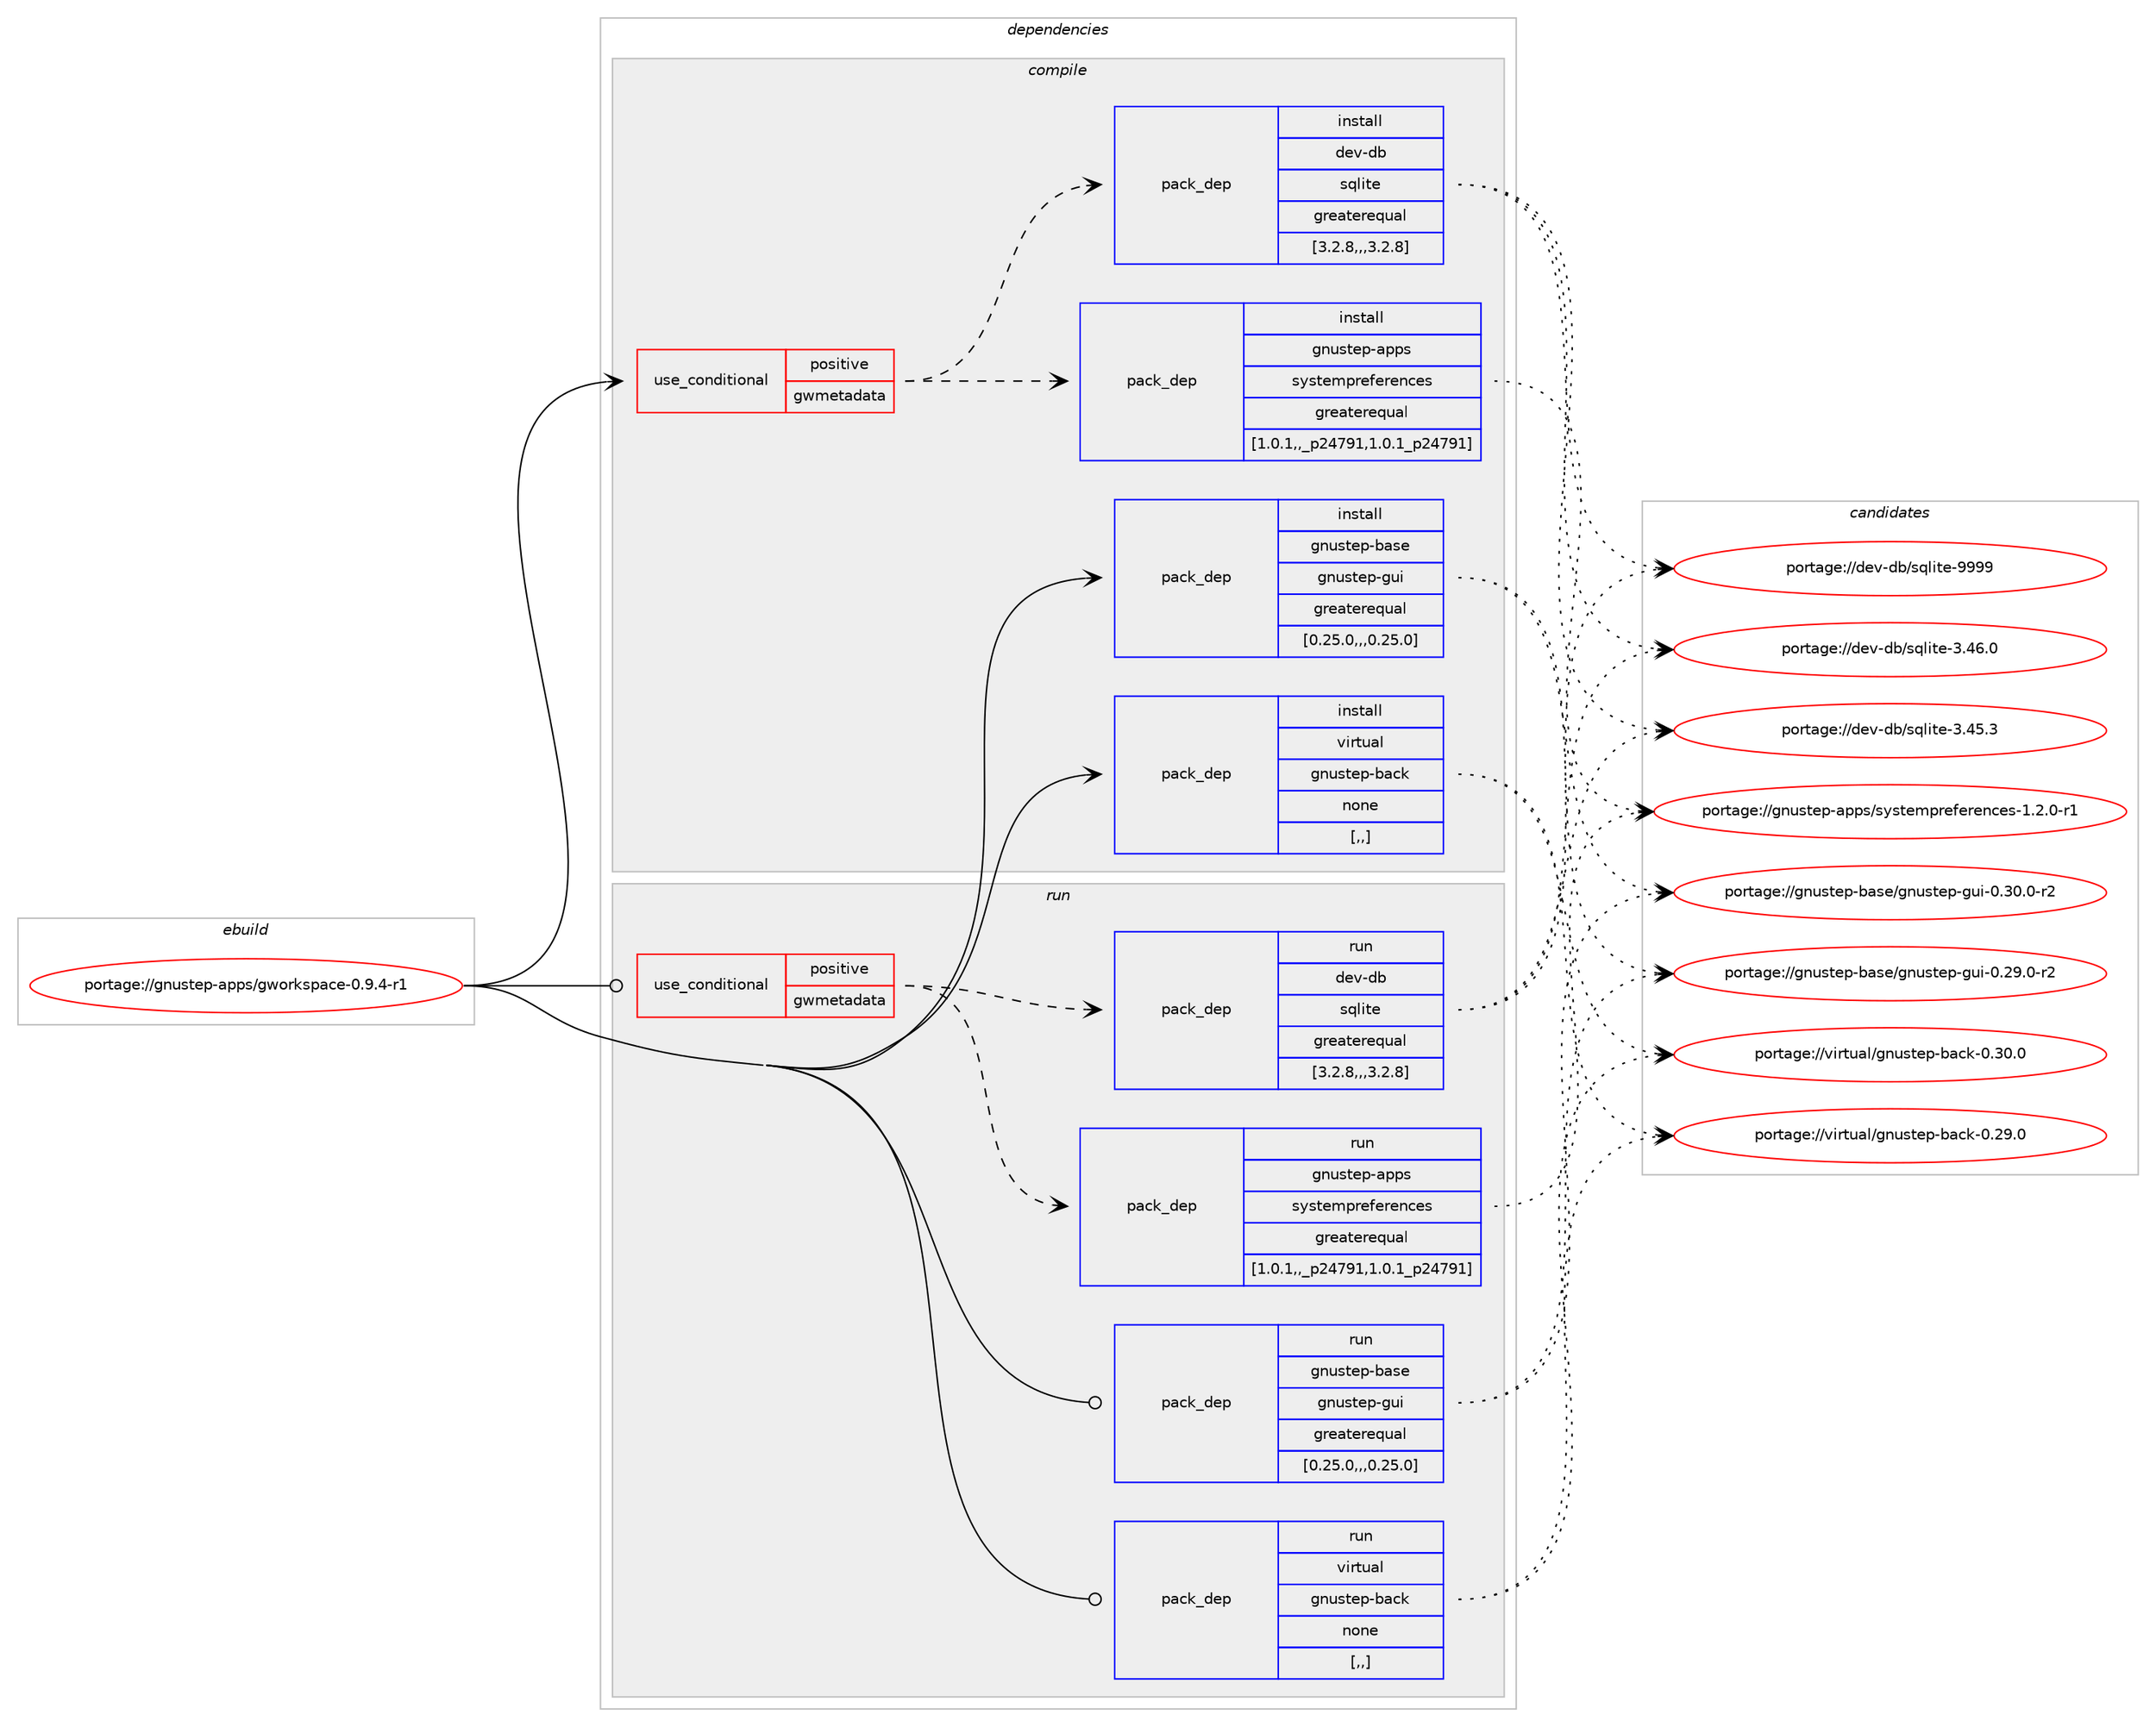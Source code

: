 digraph prolog {

# *************
# Graph options
# *************

newrank=true;
concentrate=true;
compound=true;
graph [rankdir=LR,fontname=Helvetica,fontsize=10,ranksep=1.5];#, ranksep=2.5, nodesep=0.2];
edge  [arrowhead=vee];
node  [fontname=Helvetica,fontsize=10];

# **********
# The ebuild
# **********

subgraph cluster_leftcol {
color=gray;
rank=same;
label=<<i>ebuild</i>>;
id [label="portage://gnustep-apps/gworkspace-0.9.4-r1", color=red, width=4, href="../gnustep-apps/gworkspace-0.9.4-r1.svg"];
}

# ****************
# The dependencies
# ****************

subgraph cluster_midcol {
color=gray;
label=<<i>dependencies</i>>;
subgraph cluster_compile {
fillcolor="#eeeeee";
style=filled;
label=<<i>compile</i>>;
subgraph cond65584 {
dependency239988 [label=<<TABLE BORDER="0" CELLBORDER="1" CELLSPACING="0" CELLPADDING="4"><TR><TD ROWSPAN="3" CELLPADDING="10">use_conditional</TD></TR><TR><TD>positive</TD></TR><TR><TD>gwmetadata</TD></TR></TABLE>>, shape=none, color=red];
subgraph pack172858 {
dependency239989 [label=<<TABLE BORDER="0" CELLBORDER="1" CELLSPACING="0" CELLPADDING="4" WIDTH="220"><TR><TD ROWSPAN="6" CELLPADDING="30">pack_dep</TD></TR><TR><TD WIDTH="110">install</TD></TR><TR><TD>gnustep-apps</TD></TR><TR><TD>systempreferences</TD></TR><TR><TD>greaterequal</TD></TR><TR><TD>[1.0.1,,_p24791,1.0.1_p24791]</TD></TR></TABLE>>, shape=none, color=blue];
}
dependency239988:e -> dependency239989:w [weight=20,style="dashed",arrowhead="vee"];
subgraph pack172859 {
dependency239990 [label=<<TABLE BORDER="0" CELLBORDER="1" CELLSPACING="0" CELLPADDING="4" WIDTH="220"><TR><TD ROWSPAN="6" CELLPADDING="30">pack_dep</TD></TR><TR><TD WIDTH="110">install</TD></TR><TR><TD>dev-db</TD></TR><TR><TD>sqlite</TD></TR><TR><TD>greaterequal</TD></TR><TR><TD>[3.2.8,,,3.2.8]</TD></TR></TABLE>>, shape=none, color=blue];
}
dependency239988:e -> dependency239990:w [weight=20,style="dashed",arrowhead="vee"];
}
id:e -> dependency239988:w [weight=20,style="solid",arrowhead="vee"];
subgraph pack172860 {
dependency239991 [label=<<TABLE BORDER="0" CELLBORDER="1" CELLSPACING="0" CELLPADDING="4" WIDTH="220"><TR><TD ROWSPAN="6" CELLPADDING="30">pack_dep</TD></TR><TR><TD WIDTH="110">install</TD></TR><TR><TD>gnustep-base</TD></TR><TR><TD>gnustep-gui</TD></TR><TR><TD>greaterequal</TD></TR><TR><TD>[0.25.0,,,0.25.0]</TD></TR></TABLE>>, shape=none, color=blue];
}
id:e -> dependency239991:w [weight=20,style="solid",arrowhead="vee"];
subgraph pack172861 {
dependency239992 [label=<<TABLE BORDER="0" CELLBORDER="1" CELLSPACING="0" CELLPADDING="4" WIDTH="220"><TR><TD ROWSPAN="6" CELLPADDING="30">pack_dep</TD></TR><TR><TD WIDTH="110">install</TD></TR><TR><TD>virtual</TD></TR><TR><TD>gnustep-back</TD></TR><TR><TD>none</TD></TR><TR><TD>[,,]</TD></TR></TABLE>>, shape=none, color=blue];
}
id:e -> dependency239992:w [weight=20,style="solid",arrowhead="vee"];
}
subgraph cluster_compileandrun {
fillcolor="#eeeeee";
style=filled;
label=<<i>compile and run</i>>;
}
subgraph cluster_run {
fillcolor="#eeeeee";
style=filled;
label=<<i>run</i>>;
subgraph cond65585 {
dependency239993 [label=<<TABLE BORDER="0" CELLBORDER="1" CELLSPACING="0" CELLPADDING="4"><TR><TD ROWSPAN="3" CELLPADDING="10">use_conditional</TD></TR><TR><TD>positive</TD></TR><TR><TD>gwmetadata</TD></TR></TABLE>>, shape=none, color=red];
subgraph pack172862 {
dependency239994 [label=<<TABLE BORDER="0" CELLBORDER="1" CELLSPACING="0" CELLPADDING="4" WIDTH="220"><TR><TD ROWSPAN="6" CELLPADDING="30">pack_dep</TD></TR><TR><TD WIDTH="110">run</TD></TR><TR><TD>gnustep-apps</TD></TR><TR><TD>systempreferences</TD></TR><TR><TD>greaterequal</TD></TR><TR><TD>[1.0.1,,_p24791,1.0.1_p24791]</TD></TR></TABLE>>, shape=none, color=blue];
}
dependency239993:e -> dependency239994:w [weight=20,style="dashed",arrowhead="vee"];
subgraph pack172863 {
dependency239995 [label=<<TABLE BORDER="0" CELLBORDER="1" CELLSPACING="0" CELLPADDING="4" WIDTH="220"><TR><TD ROWSPAN="6" CELLPADDING="30">pack_dep</TD></TR><TR><TD WIDTH="110">run</TD></TR><TR><TD>dev-db</TD></TR><TR><TD>sqlite</TD></TR><TR><TD>greaterequal</TD></TR><TR><TD>[3.2.8,,,3.2.8]</TD></TR></TABLE>>, shape=none, color=blue];
}
dependency239993:e -> dependency239995:w [weight=20,style="dashed",arrowhead="vee"];
}
id:e -> dependency239993:w [weight=20,style="solid",arrowhead="odot"];
subgraph pack172864 {
dependency239996 [label=<<TABLE BORDER="0" CELLBORDER="1" CELLSPACING="0" CELLPADDING="4" WIDTH="220"><TR><TD ROWSPAN="6" CELLPADDING="30">pack_dep</TD></TR><TR><TD WIDTH="110">run</TD></TR><TR><TD>gnustep-base</TD></TR><TR><TD>gnustep-gui</TD></TR><TR><TD>greaterequal</TD></TR><TR><TD>[0.25.0,,,0.25.0]</TD></TR></TABLE>>, shape=none, color=blue];
}
id:e -> dependency239996:w [weight=20,style="solid",arrowhead="odot"];
subgraph pack172865 {
dependency239997 [label=<<TABLE BORDER="0" CELLBORDER="1" CELLSPACING="0" CELLPADDING="4" WIDTH="220"><TR><TD ROWSPAN="6" CELLPADDING="30">pack_dep</TD></TR><TR><TD WIDTH="110">run</TD></TR><TR><TD>virtual</TD></TR><TR><TD>gnustep-back</TD></TR><TR><TD>none</TD></TR><TR><TD>[,,]</TD></TR></TABLE>>, shape=none, color=blue];
}
id:e -> dependency239997:w [weight=20,style="solid",arrowhead="odot"];
}
}

# **************
# The candidates
# **************

subgraph cluster_choices {
rank=same;
color=gray;
label=<<i>candidates</i>>;

subgraph choice172858 {
color=black;
nodesep=1;
choice103110117115116101112459711211211547115121115116101109112114101102101114101110991011154549465046484511449 [label="portage://gnustep-apps/systempreferences-1.2.0-r1", color=red, width=4,href="../gnustep-apps/systempreferences-1.2.0-r1.svg"];
dependency239989:e -> choice103110117115116101112459711211211547115121115116101109112114101102101114101110991011154549465046484511449:w [style=dotted,weight="100"];
}
subgraph choice172859 {
color=black;
nodesep=1;
choice1001011184510098471151131081051161014557575757 [label="portage://dev-db/sqlite-9999", color=red, width=4,href="../dev-db/sqlite-9999.svg"];
choice10010111845100984711511310810511610145514652544648 [label="portage://dev-db/sqlite-3.46.0", color=red, width=4,href="../dev-db/sqlite-3.46.0.svg"];
choice10010111845100984711511310810511610145514652534651 [label="portage://dev-db/sqlite-3.45.3", color=red, width=4,href="../dev-db/sqlite-3.45.3.svg"];
dependency239990:e -> choice1001011184510098471151131081051161014557575757:w [style=dotted,weight="100"];
dependency239990:e -> choice10010111845100984711511310810511610145514652544648:w [style=dotted,weight="100"];
dependency239990:e -> choice10010111845100984711511310810511610145514652534651:w [style=dotted,weight="100"];
}
subgraph choice172860 {
color=black;
nodesep=1;
choice1031101171151161011124598971151014710311011711511610111245103117105454846514846484511450 [label="portage://gnustep-base/gnustep-gui-0.30.0-r2", color=red, width=4,href="../gnustep-base/gnustep-gui-0.30.0-r2.svg"];
choice1031101171151161011124598971151014710311011711511610111245103117105454846505746484511450 [label="portage://gnustep-base/gnustep-gui-0.29.0-r2", color=red, width=4,href="../gnustep-base/gnustep-gui-0.29.0-r2.svg"];
dependency239991:e -> choice1031101171151161011124598971151014710311011711511610111245103117105454846514846484511450:w [style=dotted,weight="100"];
dependency239991:e -> choice1031101171151161011124598971151014710311011711511610111245103117105454846505746484511450:w [style=dotted,weight="100"];
}
subgraph choice172861 {
color=black;
nodesep=1;
choice11810511411611797108471031101171151161011124598979910745484651484648 [label="portage://virtual/gnustep-back-0.30.0", color=red, width=4,href="../virtual/gnustep-back-0.30.0.svg"];
choice11810511411611797108471031101171151161011124598979910745484650574648 [label="portage://virtual/gnustep-back-0.29.0", color=red, width=4,href="../virtual/gnustep-back-0.29.0.svg"];
dependency239992:e -> choice11810511411611797108471031101171151161011124598979910745484651484648:w [style=dotted,weight="100"];
dependency239992:e -> choice11810511411611797108471031101171151161011124598979910745484650574648:w [style=dotted,weight="100"];
}
subgraph choice172862 {
color=black;
nodesep=1;
choice103110117115116101112459711211211547115121115116101109112114101102101114101110991011154549465046484511449 [label="portage://gnustep-apps/systempreferences-1.2.0-r1", color=red, width=4,href="../gnustep-apps/systempreferences-1.2.0-r1.svg"];
dependency239994:e -> choice103110117115116101112459711211211547115121115116101109112114101102101114101110991011154549465046484511449:w [style=dotted,weight="100"];
}
subgraph choice172863 {
color=black;
nodesep=1;
choice1001011184510098471151131081051161014557575757 [label="portage://dev-db/sqlite-9999", color=red, width=4,href="../dev-db/sqlite-9999.svg"];
choice10010111845100984711511310810511610145514652544648 [label="portage://dev-db/sqlite-3.46.0", color=red, width=4,href="../dev-db/sqlite-3.46.0.svg"];
choice10010111845100984711511310810511610145514652534651 [label="portage://dev-db/sqlite-3.45.3", color=red, width=4,href="../dev-db/sqlite-3.45.3.svg"];
dependency239995:e -> choice1001011184510098471151131081051161014557575757:w [style=dotted,weight="100"];
dependency239995:e -> choice10010111845100984711511310810511610145514652544648:w [style=dotted,weight="100"];
dependency239995:e -> choice10010111845100984711511310810511610145514652534651:w [style=dotted,weight="100"];
}
subgraph choice172864 {
color=black;
nodesep=1;
choice1031101171151161011124598971151014710311011711511610111245103117105454846514846484511450 [label="portage://gnustep-base/gnustep-gui-0.30.0-r2", color=red, width=4,href="../gnustep-base/gnustep-gui-0.30.0-r2.svg"];
choice1031101171151161011124598971151014710311011711511610111245103117105454846505746484511450 [label="portage://gnustep-base/gnustep-gui-0.29.0-r2", color=red, width=4,href="../gnustep-base/gnustep-gui-0.29.0-r2.svg"];
dependency239996:e -> choice1031101171151161011124598971151014710311011711511610111245103117105454846514846484511450:w [style=dotted,weight="100"];
dependency239996:e -> choice1031101171151161011124598971151014710311011711511610111245103117105454846505746484511450:w [style=dotted,weight="100"];
}
subgraph choice172865 {
color=black;
nodesep=1;
choice11810511411611797108471031101171151161011124598979910745484651484648 [label="portage://virtual/gnustep-back-0.30.0", color=red, width=4,href="../virtual/gnustep-back-0.30.0.svg"];
choice11810511411611797108471031101171151161011124598979910745484650574648 [label="portage://virtual/gnustep-back-0.29.0", color=red, width=4,href="../virtual/gnustep-back-0.29.0.svg"];
dependency239997:e -> choice11810511411611797108471031101171151161011124598979910745484651484648:w [style=dotted,weight="100"];
dependency239997:e -> choice11810511411611797108471031101171151161011124598979910745484650574648:w [style=dotted,weight="100"];
}
}

}
